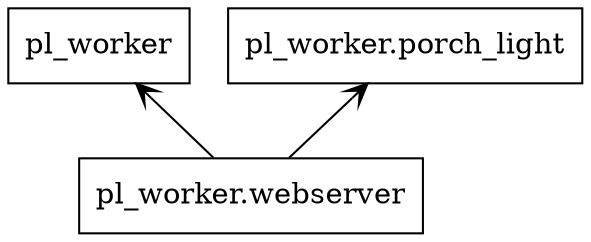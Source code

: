digraph "packages" {
rankdir=BT
charset="utf-8"
"pl_worker" [color="black", label=<pl_worker>, shape="box", style="solid"];
"pl_worker.porch_light" [color="black", label=<pl_worker.porch_light>, shape="box", style="solid"];
"pl_worker.webserver" [color="black", label=<pl_worker.webserver>, shape="box", style="solid"];
"pl_worker.webserver" -> "pl_worker" [arrowhead="open", arrowtail="none"];
"pl_worker.webserver" -> "pl_worker.porch_light" [arrowhead="open", arrowtail="none"];
}
